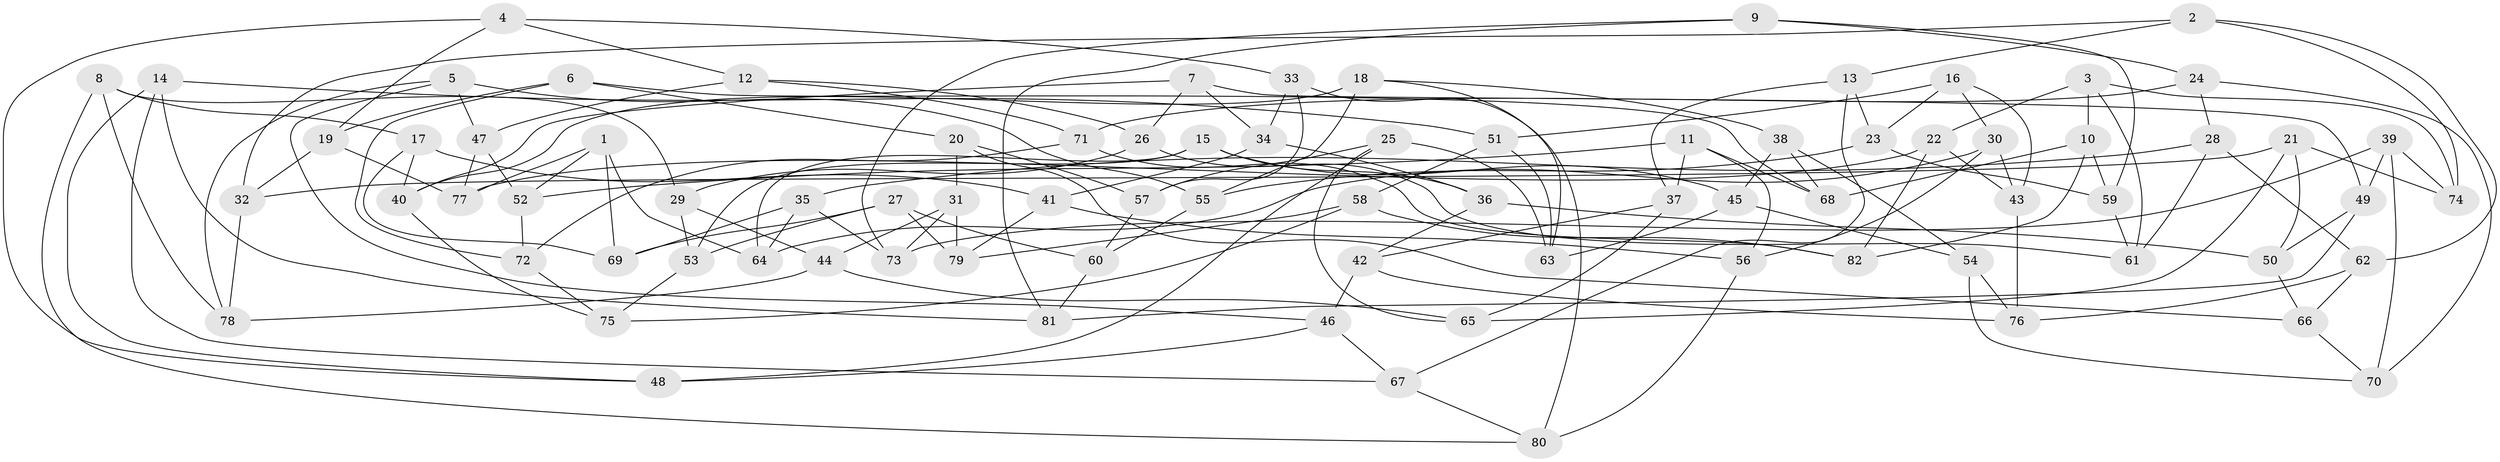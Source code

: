 // Generated by graph-tools (version 1.1) at 2025/56/03/09/25 04:56:11]
// undirected, 82 vertices, 164 edges
graph export_dot {
graph [start="1"]
  node [color=gray90,style=filled];
  1;
  2;
  3;
  4;
  5;
  6;
  7;
  8;
  9;
  10;
  11;
  12;
  13;
  14;
  15;
  16;
  17;
  18;
  19;
  20;
  21;
  22;
  23;
  24;
  25;
  26;
  27;
  28;
  29;
  30;
  31;
  32;
  33;
  34;
  35;
  36;
  37;
  38;
  39;
  40;
  41;
  42;
  43;
  44;
  45;
  46;
  47;
  48;
  49;
  50;
  51;
  52;
  53;
  54;
  55;
  56;
  57;
  58;
  59;
  60;
  61;
  62;
  63;
  64;
  65;
  66;
  67;
  68;
  69;
  70;
  71;
  72;
  73;
  74;
  75;
  76;
  77;
  78;
  79;
  80;
  81;
  82;
  1 -- 64;
  1 -- 77;
  1 -- 52;
  1 -- 69;
  2 -- 13;
  2 -- 62;
  2 -- 32;
  2 -- 74;
  3 -- 22;
  3 -- 61;
  3 -- 10;
  3 -- 74;
  4 -- 12;
  4 -- 48;
  4 -- 19;
  4 -- 33;
  5 -- 78;
  5 -- 55;
  5 -- 47;
  5 -- 46;
  6 -- 20;
  6 -- 19;
  6 -- 72;
  6 -- 68;
  7 -- 40;
  7 -- 49;
  7 -- 34;
  7 -- 26;
  8 -- 29;
  8 -- 80;
  8 -- 17;
  8 -- 78;
  9 -- 73;
  9 -- 24;
  9 -- 81;
  9 -- 59;
  10 -- 68;
  10 -- 59;
  10 -- 82;
  11 -- 56;
  11 -- 68;
  11 -- 52;
  11 -- 37;
  12 -- 26;
  12 -- 47;
  12 -- 71;
  13 -- 37;
  13 -- 23;
  13 -- 67;
  14 -- 81;
  14 -- 51;
  14 -- 48;
  14 -- 67;
  15 -- 45;
  15 -- 64;
  15 -- 36;
  15 -- 53;
  16 -- 23;
  16 -- 30;
  16 -- 51;
  16 -- 43;
  17 -- 69;
  17 -- 40;
  17 -- 41;
  18 -- 63;
  18 -- 40;
  18 -- 55;
  18 -- 38;
  19 -- 77;
  19 -- 32;
  20 -- 31;
  20 -- 57;
  20 -- 66;
  21 -- 74;
  21 -- 32;
  21 -- 65;
  21 -- 50;
  22 -- 77;
  22 -- 82;
  22 -- 43;
  23 -- 59;
  23 -- 55;
  24 -- 70;
  24 -- 71;
  24 -- 28;
  25 -- 63;
  25 -- 65;
  25 -- 48;
  25 -- 57;
  26 -- 61;
  26 -- 29;
  27 -- 69;
  27 -- 60;
  27 -- 53;
  27 -- 79;
  28 -- 62;
  28 -- 61;
  28 -- 35;
  29 -- 53;
  29 -- 44;
  30 -- 43;
  30 -- 56;
  30 -- 64;
  31 -- 73;
  31 -- 44;
  31 -- 79;
  32 -- 78;
  33 -- 57;
  33 -- 34;
  33 -- 80;
  34 -- 41;
  34 -- 36;
  35 -- 69;
  35 -- 73;
  35 -- 64;
  36 -- 50;
  36 -- 42;
  37 -- 42;
  37 -- 65;
  38 -- 45;
  38 -- 68;
  38 -- 54;
  39 -- 73;
  39 -- 70;
  39 -- 49;
  39 -- 74;
  40 -- 75;
  41 -- 56;
  41 -- 79;
  42 -- 46;
  42 -- 76;
  43 -- 76;
  44 -- 78;
  44 -- 65;
  45 -- 54;
  45 -- 63;
  46 -- 48;
  46 -- 67;
  47 -- 52;
  47 -- 77;
  49 -- 50;
  49 -- 81;
  50 -- 66;
  51 -- 63;
  51 -- 58;
  52 -- 72;
  53 -- 75;
  54 -- 76;
  54 -- 70;
  55 -- 60;
  56 -- 80;
  57 -- 60;
  58 -- 75;
  58 -- 79;
  58 -- 82;
  59 -- 61;
  60 -- 81;
  62 -- 76;
  62 -- 66;
  66 -- 70;
  67 -- 80;
  71 -- 82;
  71 -- 72;
  72 -- 75;
}
